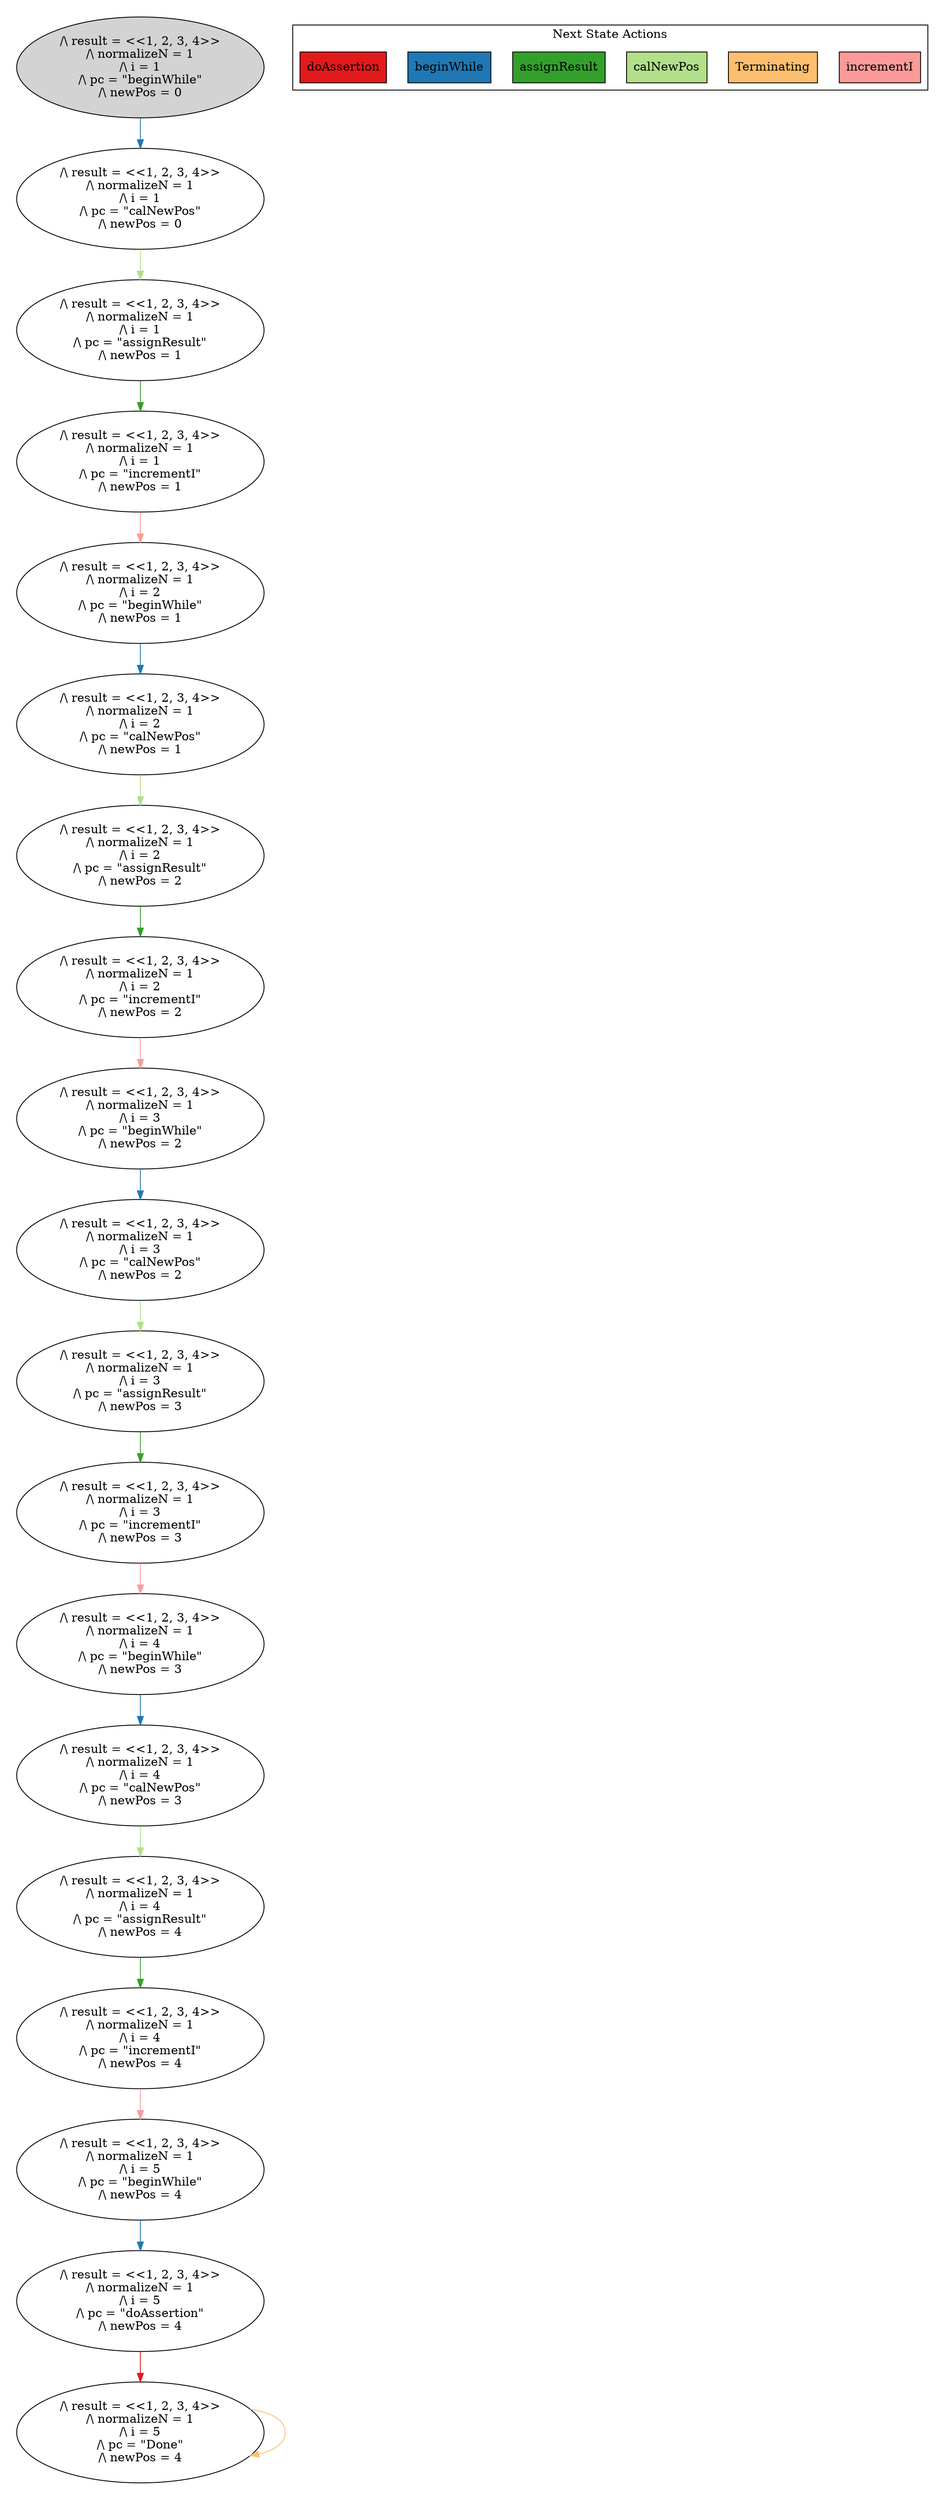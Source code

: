 strict digraph DiskGraph {
edge [colorscheme="paired12"]
nodesep=0.35;
subgraph cluster_graph {
color="white";
-7984931780543688451 [label="/\\ result = <<1, 2, 3, 4>>\n/\\ normalizeN = 1\n/\\ i = 1\n/\\ pc = \"beginWhile\"\n/\\ newPos = 0",style = filled]
-7984931780543688451 -> 5194403740076658439 [label="",color="2",fontcolor="2"];
5194403740076658439 [label="/\\ result = <<1, 2, 3, 4>>\n/\\ normalizeN = 1\n/\\ i = 1\n/\\ pc = \"calNewPos\"\n/\\ newPos = 0"];
5194403740076658439 -> -8730851245885653915 [label="",color="3",fontcolor="3"];
-8730851245885653915 [label="/\\ result = <<1, 2, 3, 4>>\n/\\ normalizeN = 1\n/\\ i = 1\n/\\ pc = \"assignResult\"\n/\\ newPos = 1"];
-8730851245885653915 -> 7396656059102875514 [label="",color="4",fontcolor="4"];
7396656059102875514 [label="/\\ result = <<1, 2, 3, 4>>\n/\\ normalizeN = 1\n/\\ i = 1\n/\\ pc = \"incrementI\"\n/\\ newPos = 1"];
7396656059102875514 -> 168946178807485151 [label="",color="5",fontcolor="5"];
168946178807485151 [label="/\\ result = <<1, 2, 3, 4>>\n/\\ normalizeN = 1\n/\\ i = 2\n/\\ pc = \"beginWhile\"\n/\\ newPos = 1"];
168946178807485151 -> 6983295686610968483 [label="",color="2",fontcolor="2"];
6983295686610968483 [label="/\\ result = <<1, 2, 3, 4>>\n/\\ normalizeN = 1\n/\\ i = 2\n/\\ pc = \"calNewPos\"\n/\\ newPos = 1"];
6983295686610968483 -> 8818039457787593487 [label="",color="3",fontcolor="3"];
8818039457787593487 [label="/\\ result = <<1, 2, 3, 4>>\n/\\ normalizeN = 1\n/\\ i = 2\n/\\ pc = \"assignResult\"\n/\\ newPos = 2"];
8818039457787593487 -> 8164214013048527296 [label="",color="4",fontcolor="4"];
8164214013048527296 [label="/\\ result = <<1, 2, 3, 4>>\n/\\ normalizeN = 1\n/\\ i = 2\n/\\ pc = \"incrementI\"\n/\\ newPos = 2"];
8164214013048527296 -> -8386293162346099759 [label="",color="5",fontcolor="5"];
-8386293162346099759 [label="/\\ result = <<1, 2, 3, 4>>\n/\\ normalizeN = 1\n/\\ i = 3\n/\\ pc = \"beginWhile\"\n/\\ newPos = 2"];
-8386293162346099759 -> 6320815528448111122 [label="",color="2",fontcolor="2"];
6320815528448111122 [label="/\\ result = <<1, 2, 3, 4>>\n/\\ normalizeN = 1\n/\\ i = 3\n/\\ pc = \"calNewPos\"\n/\\ newPos = 2"];
6320815528448111122 -> -447469766369225964 [label="",color="3",fontcolor="3"];
-447469766369225964 [label="/\\ result = <<1, 2, 3, 4>>\n/\\ normalizeN = 1\n/\\ i = 3\n/\\ pc = \"assignResult\"\n/\\ newPos = 3"];
-447469766369225964 -> 8940779303570035798 [label="",color="4",fontcolor="4"];
8940779303570035798 [label="/\\ result = <<1, 2, 3, 4>>\n/\\ normalizeN = 1\n/\\ i = 3\n/\\ pc = \"incrementI\"\n/\\ newPos = 3"];
8940779303570035798 -> 6666182490198596060 [label="",color="5",fontcolor="5"];
6666182490198596060 [label="/\\ result = <<1, 2, 3, 4>>\n/\\ normalizeN = 1\n/\\ i = 4\n/\\ pc = \"beginWhile\"\n/\\ newPos = 3"];
6666182490198596060 -> 3537190388952399595 [label="",color="2",fontcolor="2"];
3537190388952399595 [label="/\\ result = <<1, 2, 3, 4>>\n/\\ normalizeN = 1\n/\\ i = 4\n/\\ pc = \"calNewPos\"\n/\\ newPos = 3"];
3537190388952399595 -> -324419026569710948 [label="",color="3",fontcolor="3"];
-324419026569710948 [label="/\\ result = <<1, 2, 3, 4>>\n/\\ normalizeN = 1\n/\\ i = 4\n/\\ pc = \"assignResult\"\n/\\ newPos = 4"];
-324419026569710948 -> 6817114319971988660 [label="",color="4",fontcolor="4"];
6817114319971988660 [label="/\\ result = <<1, 2, 3, 4>>\n/\\ normalizeN = 1\n/\\ i = 4\n/\\ pc = \"incrementI\"\n/\\ newPos = 4"];
6817114319971988660 -> -6607982469872589147 [label="",color="5",fontcolor="5"];
-6607982469872589147 [label="/\\ result = <<1, 2, 3, 4>>\n/\\ normalizeN = 1\n/\\ i = 5\n/\\ pc = \"beginWhile\"\n/\\ newPos = 4"];
-6607982469872589147 -> 2544638869407269282 [label="",color="2",fontcolor="2"];
2544638869407269282 [label="/\\ result = <<1, 2, 3, 4>>\n/\\ normalizeN = 1\n/\\ i = 5\n/\\ pc = \"doAssertion\"\n/\\ newPos = 4"];
2544638869407269282 -> -5422537900402244117 [label="",color="6",fontcolor="6"];
-5422537900402244117 [label="/\\ result = <<1, 2, 3, 4>>\n/\\ normalizeN = 1\n/\\ i = 5\n/\\ pc = \"Done\"\n/\\ newPos = 4"];
-5422537900402244117 -> -5422537900402244117 [label="",color="7",fontcolor="7"];
{rank = same; -7984931780543688451;}
{rank = same; 5194403740076658439;}
{rank = same; -8730851245885653915;}
{rank = same; 7396656059102875514;}
{rank = same; 168946178807485151;}
{rank = same; 6983295686610968483;}
{rank = same; 8818039457787593487;}
{rank = same; 8164214013048527296;}
{rank = same; -8386293162346099759;}
{rank = same; 6320815528448111122;}
{rank = same; -447469766369225964;}
{rank = same; 8940779303570035798;}
{rank = same; 6666182490198596060;}
{rank = same; 3537190388952399595;}
{rank = same; -324419026569710948;}
{rank = same; 6817114319971988660;}
{rank = same; -6607982469872589147;}
{rank = same; 2544638869407269282;}
{rank = same; -5422537900402244117;}
}
subgraph cluster_legend {graph[style=bold];label = "Next State Actions" style="solid"
node [ labeljust="l",colorscheme="paired12",style=filled,shape=record ]
incrementI [label="incrementI",fillcolor=5]
Terminating [label="Terminating",fillcolor=7]
calNewPos [label="calNewPos",fillcolor=3]
assignResult [label="assignResult",fillcolor=4]
beginWhile [label="beginWhile",fillcolor=2]
doAssertion [label="doAssertion",fillcolor=6]
}}
